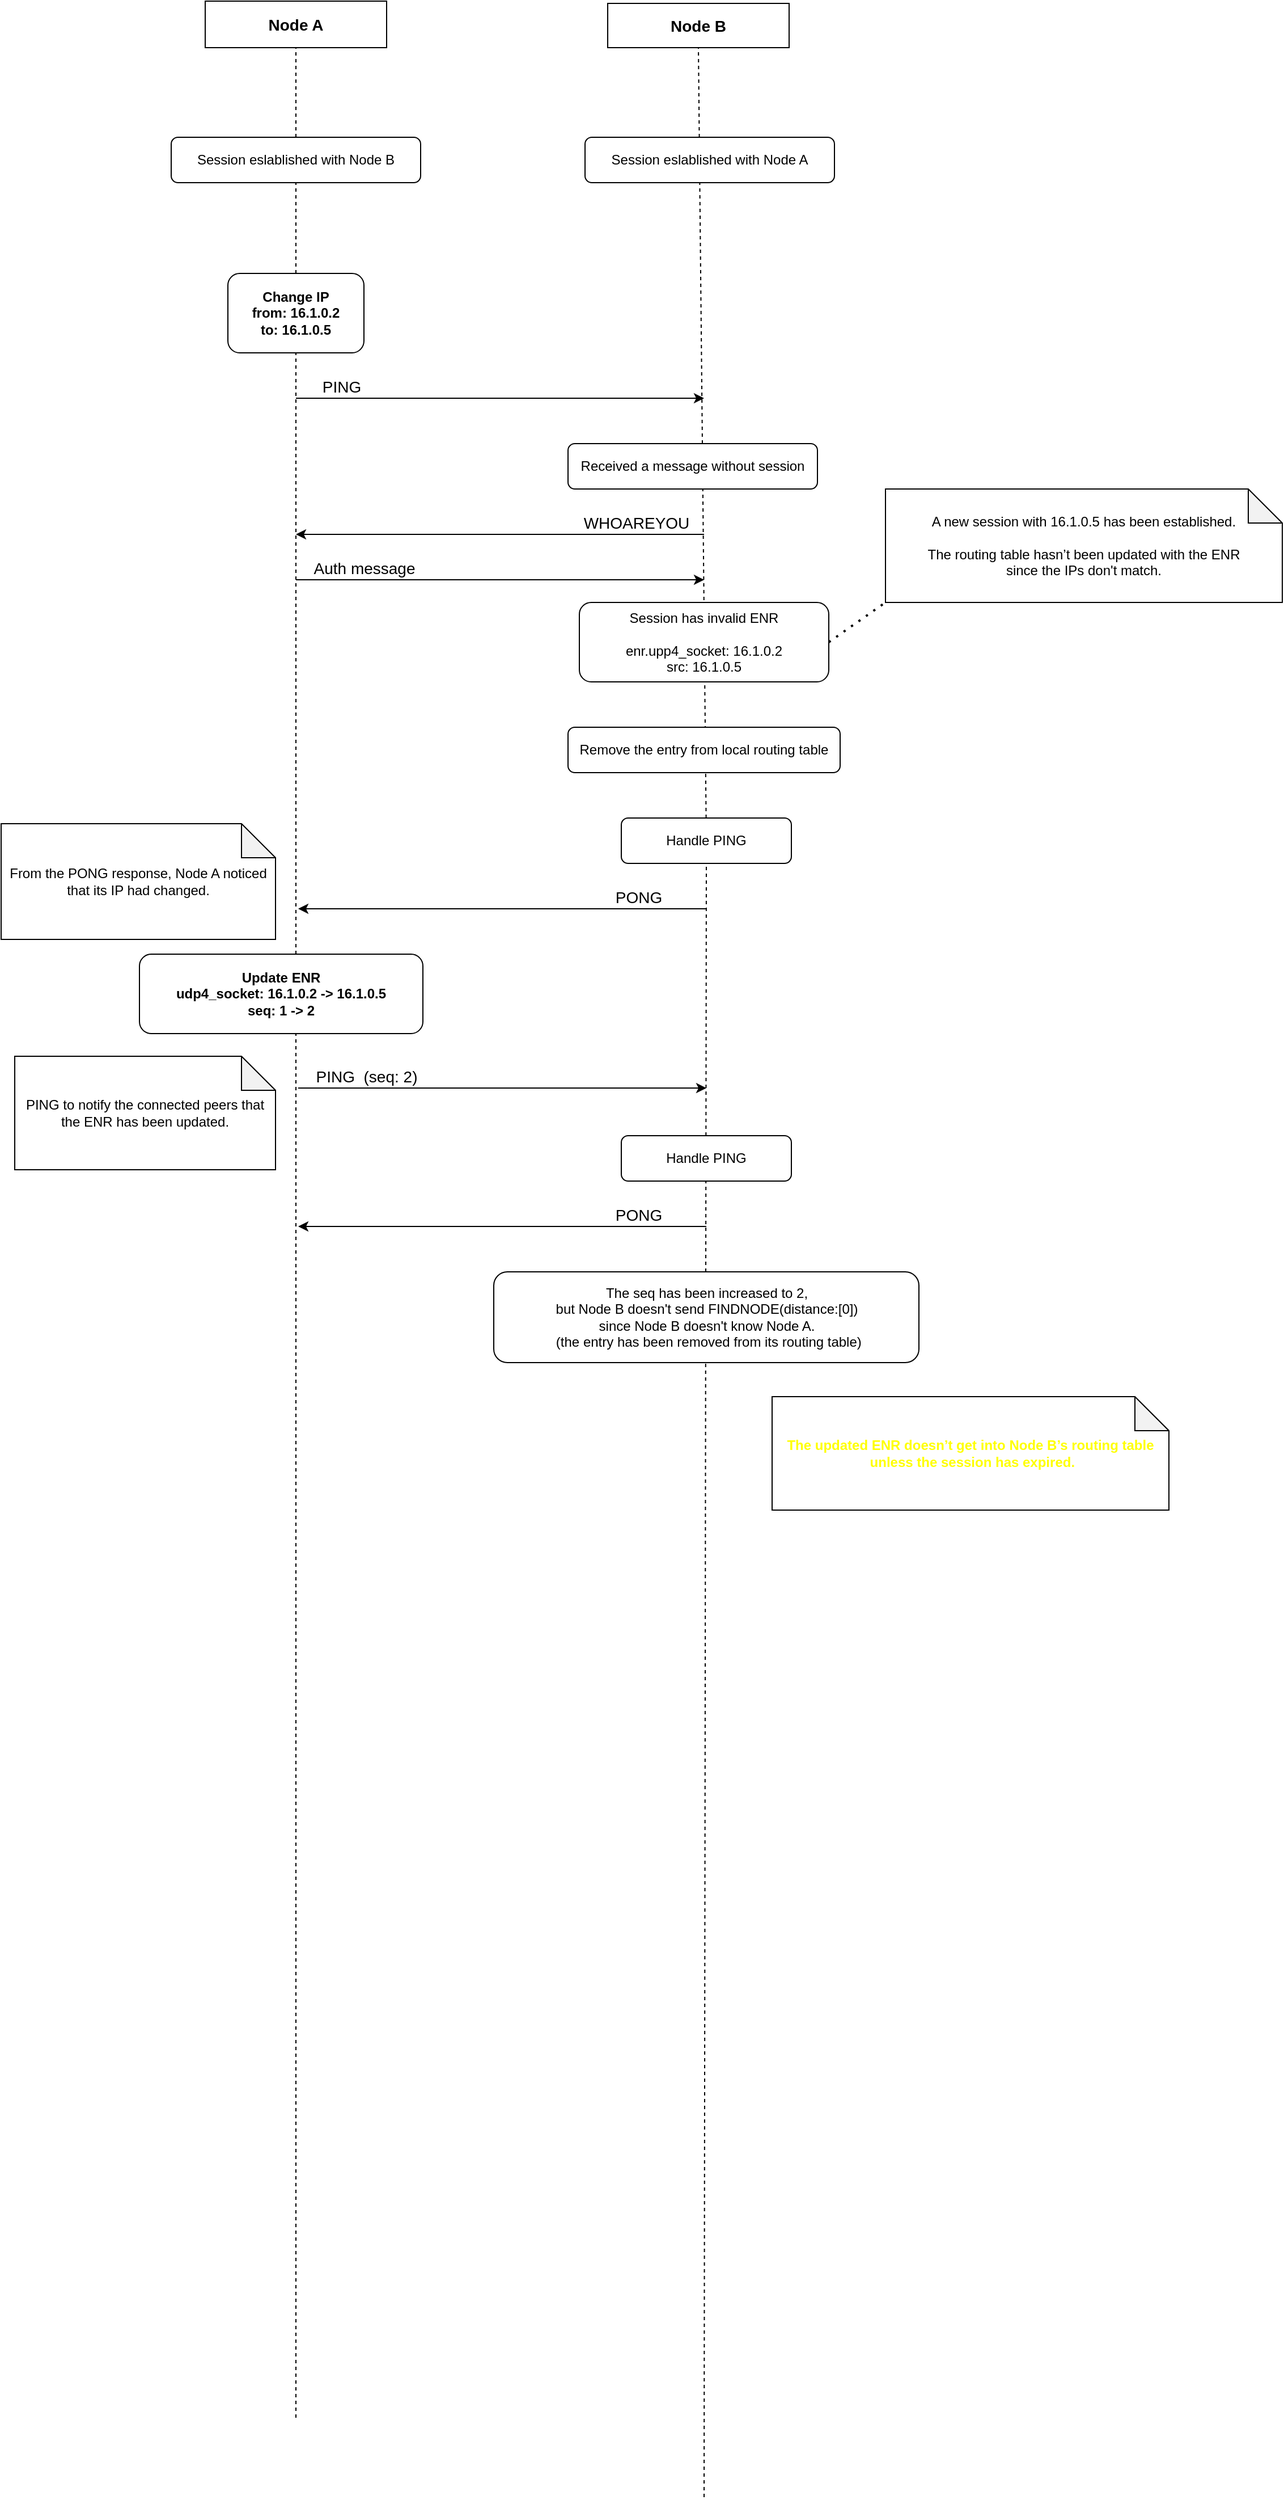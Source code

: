 <mxfile>
    <diagram id="ExdccTZqctQwAvQB16s_" name="Page-1">
        <mxGraphModel dx="3226" dy="2012" grid="0" gridSize="10" guides="1" tooltips="1" connect="1" arrows="1" fold="1" page="0" pageScale="1" pageWidth="827" pageHeight="1169" background="none" math="0" shadow="0">
            <root>
                <mxCell id="0"/>
                <mxCell id="1" parent="0"/>
                <mxCell id="103" value="Node A" style="rounded=0;whiteSpace=wrap;html=1;fontSize=14;fontStyle=1" parent="1" vertex="1">
                    <mxGeometry x="40" y="-280" width="160" height="41" as="geometry"/>
                </mxCell>
                <mxCell id="104" value="Node B" style="rounded=0;whiteSpace=wrap;html=1;fontSize=14;fontStyle=1" parent="1" vertex="1">
                    <mxGeometry x="395" y="-278" width="160" height="39" as="geometry"/>
                </mxCell>
                <mxCell id="106" value="" style="endArrow=none;dashed=1;html=1;fontSize=12;entryX=0.5;entryY=1;entryDx=0;entryDy=0;startArrow=none;" parent="1" source="169" target="103" edge="1">
                    <mxGeometry width="50" height="50" relative="1" as="geometry">
                        <mxPoint x="120" y="1850" as="sourcePoint"/>
                        <mxPoint x="570" y="240" as="targetPoint"/>
                    </mxGeometry>
                </mxCell>
                <mxCell id="107" value="" style="endArrow=none;dashed=1;html=1;fontSize=12;entryX=0.5;entryY=1;entryDx=0;entryDy=0;startArrow=none;" parent="1" source="180" target="104" edge="1">
                    <mxGeometry width="50" height="50" relative="1" as="geometry">
                        <mxPoint x="480" y="1920" as="sourcePoint"/>
                        <mxPoint x="560" y="181" as="targetPoint"/>
                    </mxGeometry>
                </mxCell>
                <mxCell id="147" value="" style="endArrow=none;dashed=1;html=1;dashPattern=1 3;strokeWidth=2;fontSize=14;fontColor=#F7FF19;exitX=1;exitY=0.5;exitDx=0;exitDy=0;entryX=0;entryY=1;entryDx=0;entryDy=0;entryPerimeter=0;" parent="1" source="178" target="196" edge="1">
                    <mxGeometry width="50" height="50" relative="1" as="geometry">
                        <mxPoint x="900" y="260" as="sourcePoint"/>
                        <mxPoint x="980" y="60" as="targetPoint"/>
                    </mxGeometry>
                </mxCell>
                <mxCell id="170" value="" style="endArrow=none;dashed=1;html=1;fontSize=12;entryX=0.5;entryY=1;entryDx=0;entryDy=0;" parent="1" target="169" edge="1">
                    <mxGeometry width="50" height="50" relative="1" as="geometry">
                        <mxPoint x="120" y="1850" as="sourcePoint"/>
                        <mxPoint x="120" y="41" as="targetPoint"/>
                    </mxGeometry>
                </mxCell>
                <mxCell id="169" value="&lt;b&gt;Change IP&lt;br&gt;from: 16.1.0.2&lt;br&gt;to: 16.1.0.5&lt;br&gt;&lt;/b&gt;" style="rounded=1;whiteSpace=wrap;html=1;" parent="1" vertex="1">
                    <mxGeometry x="60" y="-40" width="120" height="70" as="geometry"/>
                </mxCell>
                <mxCell id="171" value="" style="endArrow=classic;html=1;fontSize=18;" parent="1" edge="1">
                    <mxGeometry x="-160" y="-230" width="50" height="50" as="geometry">
                        <mxPoint x="120" y="70" as="sourcePoint"/>
                        <mxPoint x="480" y="70" as="targetPoint"/>
                    </mxGeometry>
                </mxCell>
                <mxCell id="172" value="PING" style="edgeLabel;html=1;align=center;verticalAlign=middle;resizable=0;points=[];fontSize=14;" parent="171" vertex="1" connectable="0">
                    <mxGeometry relative="1" as="geometry">
                        <mxPoint x="-140" y="-10" as="offset"/>
                    </mxGeometry>
                </mxCell>
                <mxCell id="173" value="" style="endArrow=classic;html=1;fontSize=18;" parent="1" edge="1">
                    <mxGeometry x="-150" y="-220" width="50" height="50" as="geometry">
                        <mxPoint x="480" y="190" as="sourcePoint"/>
                        <mxPoint x="120" y="190" as="targetPoint"/>
                    </mxGeometry>
                </mxCell>
                <mxCell id="174" value="WHOAREYOU" style="edgeLabel;html=1;align=center;verticalAlign=middle;resizable=0;points=[];fontSize=14;" parent="173" vertex="1" connectable="0">
                    <mxGeometry relative="1" as="geometry">
                        <mxPoint x="120" y="-10" as="offset"/>
                    </mxGeometry>
                </mxCell>
                <mxCell id="175" value="Received a message without session" style="rounded=1;whiteSpace=wrap;html=1;" parent="1" vertex="1">
                    <mxGeometry x="360" y="110" width="220" height="40" as="geometry"/>
                </mxCell>
                <mxCell id="176" value="" style="endArrow=classic;html=1;fontSize=18;" parent="1" edge="1">
                    <mxGeometry x="-160" y="-70" width="50" height="50" as="geometry">
                        <mxPoint x="120" y="230" as="sourcePoint"/>
                        <mxPoint x="480" y="230" as="targetPoint"/>
                    </mxGeometry>
                </mxCell>
                <mxCell id="177" value="Auth message" style="edgeLabel;html=1;align=center;verticalAlign=middle;resizable=0;points=[];fontSize=14;" parent="176" vertex="1" connectable="0">
                    <mxGeometry relative="1" as="geometry">
                        <mxPoint x="-120" y="-10" as="offset"/>
                    </mxGeometry>
                </mxCell>
                <mxCell id="178" value="Session has invalid ENR&lt;br&gt;&lt;br&gt;enr.upp4_socket: 16.1.0.2&lt;br&gt;src: 16.1.0.5" style="rounded=1;whiteSpace=wrap;html=1;" parent="1" vertex="1">
                    <mxGeometry x="370" y="250" width="220" height="70" as="geometry"/>
                </mxCell>
                <mxCell id="181" value="" style="endArrow=none;dashed=1;html=1;fontSize=12;entryX=0.5;entryY=1;entryDx=0;entryDy=0;" parent="1" target="180" edge="1">
                    <mxGeometry width="50" height="50" relative="1" as="geometry">
                        <mxPoint x="480" y="1920" as="sourcePoint"/>
                        <mxPoint x="480" y="41" as="targetPoint"/>
                    </mxGeometry>
                </mxCell>
                <mxCell id="180" value="Handle PING" style="rounded=1;whiteSpace=wrap;html=1;" parent="1" vertex="1">
                    <mxGeometry x="407" y="440" width="150" height="40" as="geometry"/>
                </mxCell>
                <mxCell id="182" value="" style="endArrow=classic;html=1;fontSize=18;" parent="1" edge="1">
                    <mxGeometry x="-148" y="110" width="50" height="50" as="geometry">
                        <mxPoint x="482" y="520" as="sourcePoint"/>
                        <mxPoint x="122" y="520" as="targetPoint"/>
                    </mxGeometry>
                </mxCell>
                <mxCell id="183" value="PONG" style="edgeLabel;html=1;align=center;verticalAlign=middle;resizable=0;points=[];fontSize=14;" parent="182" vertex="1" connectable="0">
                    <mxGeometry relative="1" as="geometry">
                        <mxPoint x="120" y="-10" as="offset"/>
                    </mxGeometry>
                </mxCell>
                <mxCell id="184" value="&lt;b&gt;Update ENR&lt;br&gt;udp4_socket: 16.1.0.2 -&amp;gt; 16.1.0.5&lt;br&gt;seq: 1 -&amp;gt; 2&lt;br&gt;&lt;/b&gt;" style="rounded=1;whiteSpace=wrap;html=1;" parent="1" vertex="1">
                    <mxGeometry x="-18" y="560" width="250" height="70" as="geometry"/>
                </mxCell>
                <mxCell id="185" value="" style="endArrow=classic;html=1;fontSize=18;" parent="1" edge="1">
                    <mxGeometry x="-158" y="378" width="50" height="50" as="geometry">
                        <mxPoint x="122" y="678" as="sourcePoint"/>
                        <mxPoint x="482" y="678" as="targetPoint"/>
                    </mxGeometry>
                </mxCell>
                <mxCell id="186" value="PING&amp;nbsp; (seq: 2)" style="edgeLabel;html=1;align=center;verticalAlign=middle;resizable=0;points=[];fontSize=14;" parent="185" vertex="1" connectable="0">
                    <mxGeometry relative="1" as="geometry">
                        <mxPoint x="-120" y="-10" as="offset"/>
                    </mxGeometry>
                </mxCell>
                <mxCell id="187" value="Handle PING" style="rounded=1;whiteSpace=wrap;html=1;" parent="1" vertex="1">
                    <mxGeometry x="407" y="720" width="150" height="40" as="geometry"/>
                </mxCell>
                <mxCell id="188" value="" style="endArrow=classic;html=1;fontSize=18;" parent="1" edge="1">
                    <mxGeometry x="-148" y="390" width="50" height="50" as="geometry">
                        <mxPoint x="482" y="800" as="sourcePoint"/>
                        <mxPoint x="122" y="800" as="targetPoint"/>
                    </mxGeometry>
                </mxCell>
                <mxCell id="189" value="PONG" style="edgeLabel;html=1;align=center;verticalAlign=middle;resizable=0;points=[];fontSize=14;" parent="188" vertex="1" connectable="0">
                    <mxGeometry relative="1" as="geometry">
                        <mxPoint x="120" y="-10" as="offset"/>
                    </mxGeometry>
                </mxCell>
                <mxCell id="190" value="The seq has been increased to 2,&lt;br&gt;but Node B doesn't send FINDNODE(distance:[0]) &lt;br&gt;since Node B doesn't know Node A.&lt;br&gt;&amp;nbsp;(the entry has been removed from its routing table)" style="rounded=1;whiteSpace=wrap;html=1;" parent="1" vertex="1">
                    <mxGeometry x="294.5" y="840" width="375" height="80" as="geometry"/>
                </mxCell>
                <mxCell id="194" value="Session eslablished with Node A" style="rounded=1;whiteSpace=wrap;html=1;" parent="1" vertex="1">
                    <mxGeometry x="375" y="-160" width="220" height="40" as="geometry"/>
                </mxCell>
                <mxCell id="195" value="Session eslablished with Node B" style="rounded=1;whiteSpace=wrap;html=1;" parent="1" vertex="1">
                    <mxGeometry x="10" y="-160" width="220" height="40" as="geometry"/>
                </mxCell>
                <mxCell id="196" value="A new session with 16.1.0.5 has been established.&lt;br&gt;&lt;br&gt;The routing table hasn’t been updated with the ENR&lt;br&gt;since the IPs don't match." style="shape=note;whiteSpace=wrap;html=1;backgroundOutline=1;darkOpacity=0.05;" parent="1" vertex="1">
                    <mxGeometry x="640" y="150" width="350" height="100" as="geometry"/>
                </mxCell>
                <mxCell id="199" value="PING to notify the connected peers that the ENR has been updated." style="shape=note;whiteSpace=wrap;html=1;backgroundOutline=1;darkOpacity=0.05;" parent="1" vertex="1">
                    <mxGeometry x="-128" y="650" width="230" height="100" as="geometry"/>
                </mxCell>
                <mxCell id="202" value="From the PONG response, Node A noticed that its IP had changed." style="shape=note;whiteSpace=wrap;html=1;backgroundOutline=1;darkOpacity=0.05;" parent="1" vertex="1">
                    <mxGeometry x="-140" y="445" width="242" height="102" as="geometry"/>
                </mxCell>
                <mxCell id="203" value="Remove the entry from local routing table" style="rounded=1;whiteSpace=wrap;html=1;" vertex="1" parent="1">
                    <mxGeometry x="360" y="360" width="240" height="40" as="geometry"/>
                </mxCell>
                <mxCell id="204" value="&lt;b&gt;&lt;font color=&quot;#ffff00&quot;&gt;The updated ENR doesn’t get into Node B’s routing table&lt;br&gt;&amp;nbsp;unless the session has expired.&lt;/font&gt;&lt;/b&gt;" style="shape=note;whiteSpace=wrap;html=1;backgroundOutline=1;darkOpacity=0.05;" vertex="1" parent="1">
                    <mxGeometry x="540" y="950" width="350" height="100" as="geometry"/>
                </mxCell>
            </root>
        </mxGraphModel>
    </diagram>
</mxfile>